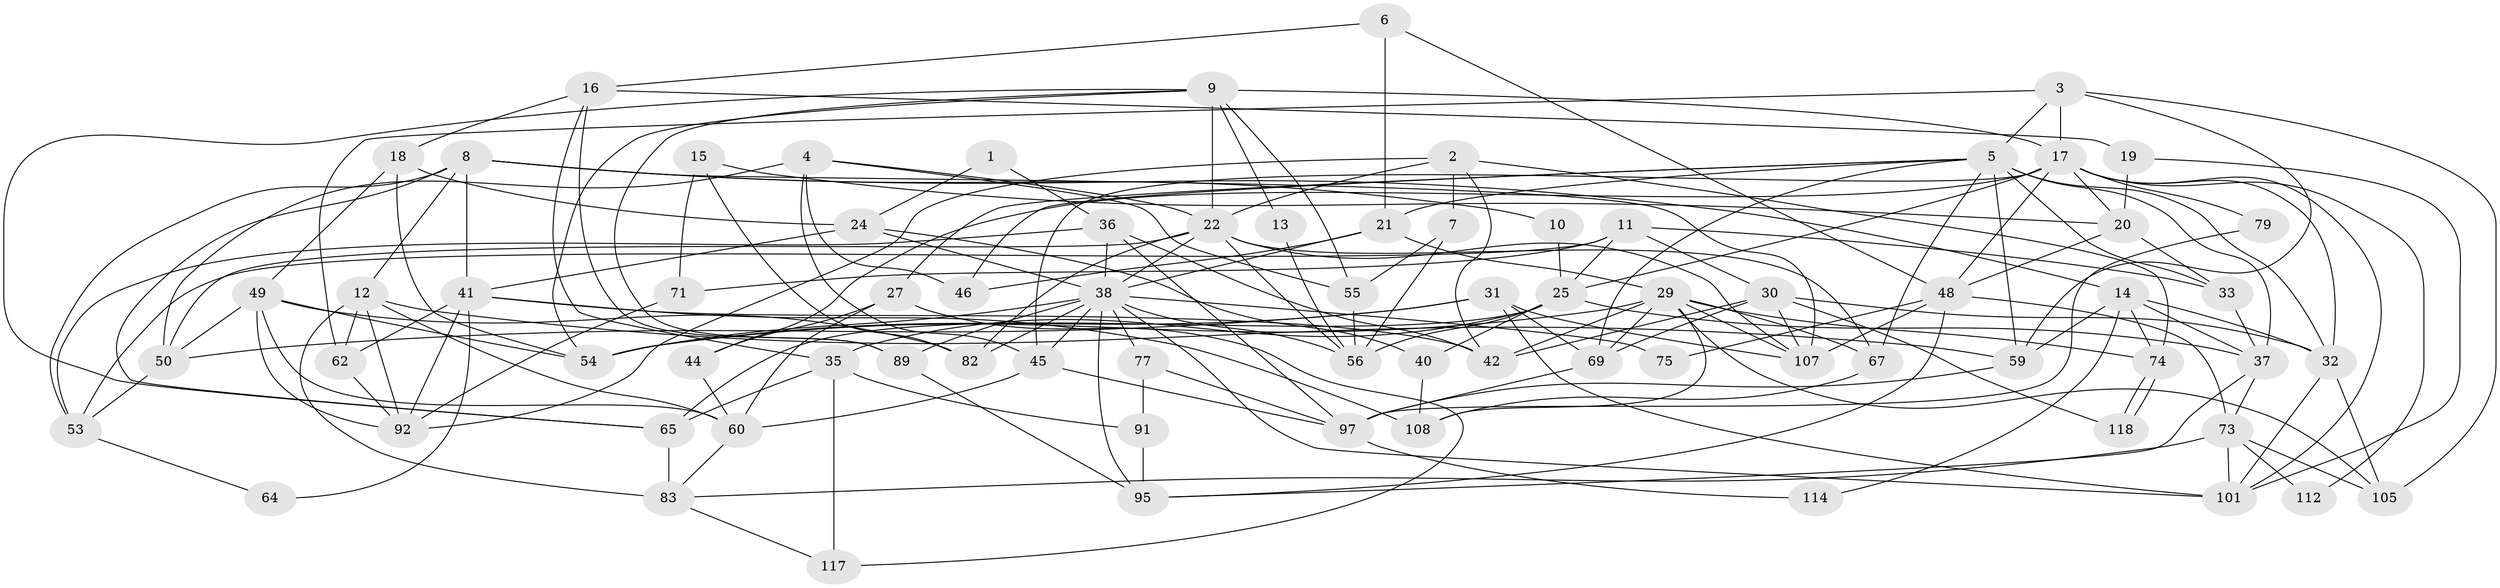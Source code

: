 // original degree distribution, {2: 0.1440677966101695, 4: 0.3305084745762712, 5: 0.16101694915254236, 6: 0.06779661016949153, 3: 0.2288135593220339, 7: 0.059322033898305086, 9: 0.00847457627118644}
// Generated by graph-tools (version 1.1) at 2025/41/03/06/25 10:41:54]
// undirected, 75 vertices, 185 edges
graph export_dot {
graph [start="1"]
  node [color=gray90,style=filled];
  1;
  2 [super="+96"];
  3 [super="+72"];
  4;
  5 [super="+84"];
  6;
  7;
  8 [super="+100"];
  9 [super="+23"];
  10;
  11;
  12 [super="+99"];
  13;
  14 [super="+28"];
  15;
  16 [super="+47"];
  17 [super="+26"];
  18;
  19;
  20 [super="+93"];
  21 [super="+52"];
  22 [super="+88"];
  24;
  25 [super="+68"];
  27 [super="+110"];
  29 [super="+57"];
  30 [super="+76"];
  31 [super="+80"];
  32 [super="+34"];
  33;
  35 [super="+113"];
  36 [super="+66"];
  37 [super="+39"];
  38 [super="+63"];
  40 [super="+86"];
  41 [super="+43"];
  42 [super="+61"];
  44;
  45 [super="+81"];
  46;
  48 [super="+58"];
  49 [super="+51"];
  50 [super="+90"];
  53;
  54 [super="+109"];
  55 [super="+78"];
  56 [super="+102"];
  59 [super="+98"];
  60 [super="+115"];
  62;
  64;
  65 [super="+85"];
  67;
  69 [super="+70"];
  71;
  73 [super="+104"];
  74;
  75;
  77;
  79;
  82 [super="+116"];
  83 [super="+87"];
  89 [super="+94"];
  91;
  92 [super="+106"];
  95;
  97 [super="+103"];
  101;
  105;
  107 [super="+111"];
  108;
  112;
  114;
  117;
  118;
  1 -- 24;
  1 -- 36;
  2 -- 74;
  2 -- 7 [weight=2];
  2 -- 42;
  2 -- 92;
  2 -- 22;
  3 -- 105;
  3 -- 59;
  3 -- 17;
  3 -- 5;
  3 -- 62;
  4 -- 45;
  4 -- 46;
  4 -- 55;
  4 -- 22;
  4 -- 50;
  5 -- 59;
  5 -- 33;
  5 -- 67;
  5 -- 37 [weight=2];
  5 -- 27;
  5 -- 46;
  5 -- 21;
  5 -- 32;
  5 -- 69;
  6 -- 21;
  6 -- 48;
  6 -- 16;
  7 -- 55;
  7 -- 56;
  8 -- 107;
  8 -- 10;
  8 -- 14;
  8 -- 53;
  8 -- 65;
  8 -- 41;
  8 -- 12;
  9 -- 65;
  9 -- 17;
  9 -- 22;
  9 -- 89;
  9 -- 13;
  9 -- 54;
  9 -- 55;
  10 -- 25;
  11 -- 53;
  11 -- 25;
  11 -- 33;
  11 -- 71;
  11 -- 30;
  12 -- 62;
  12 -- 92;
  12 -- 59;
  12 -- 60;
  12 -- 83 [weight=2];
  13 -- 56;
  14 -- 37;
  14 -- 114;
  14 -- 74;
  14 -- 32;
  14 -- 59;
  15 -- 71;
  15 -- 20;
  15 -- 82;
  16 -- 18;
  16 -- 89;
  16 -- 35;
  16 -- 19;
  17 -- 44;
  17 -- 101;
  17 -- 32;
  17 -- 112;
  17 -- 25;
  17 -- 79;
  17 -- 20;
  17 -- 45;
  17 -- 48;
  18 -- 24;
  18 -- 49;
  18 -- 54;
  19 -- 101;
  19 -- 20;
  20 -- 33;
  20 -- 48;
  21 -- 29;
  21 -- 38;
  21 -- 46;
  22 -- 67;
  22 -- 50;
  22 -- 82;
  22 -- 107;
  22 -- 38;
  22 -- 56;
  24 -- 41;
  24 -- 38;
  24 -- 40;
  25 -- 35;
  25 -- 37;
  25 -- 40;
  25 -- 56;
  25 -- 65;
  27 -- 44;
  27 -- 117;
  27 -- 60;
  29 -- 108;
  29 -- 105;
  29 -- 67;
  29 -- 69;
  29 -- 54;
  29 -- 74;
  29 -- 107;
  29 -- 42;
  30 -- 32;
  30 -- 69;
  30 -- 118;
  30 -- 42;
  30 -- 107;
  31 -- 50;
  31 -- 54;
  31 -- 101;
  31 -- 107;
  31 -- 69;
  32 -- 105;
  32 -- 101;
  33 -- 37;
  35 -- 65 [weight=2];
  35 -- 91;
  35 -- 117;
  36 -- 53;
  36 -- 97;
  36 -- 38;
  36 -- 42;
  37 -- 95;
  37 -- 73;
  38 -- 101;
  38 -- 75;
  38 -- 45;
  38 -- 77;
  38 -- 82;
  38 -- 89;
  38 -- 95;
  38 -- 54;
  38 -- 56;
  40 -- 108;
  41 -- 62;
  41 -- 42;
  41 -- 64;
  41 -- 108;
  41 -- 92;
  44 -- 60;
  45 -- 60;
  45 -- 97;
  48 -- 107;
  48 -- 73;
  48 -- 75;
  48 -- 95;
  49 -- 50;
  49 -- 54;
  49 -- 82;
  49 -- 92;
  49 -- 60;
  50 -- 53;
  53 -- 64;
  55 -- 56;
  59 -- 97;
  60 -- 83;
  62 -- 92;
  65 -- 83 [weight=2];
  67 -- 108;
  69 -- 97;
  71 -- 92;
  73 -- 105;
  73 -- 112;
  73 -- 83;
  73 -- 101;
  74 -- 118;
  74 -- 118;
  77 -- 91;
  77 -- 97;
  79 -- 97;
  83 -- 117;
  89 -- 95;
  91 -- 95;
  97 -- 114;
}
